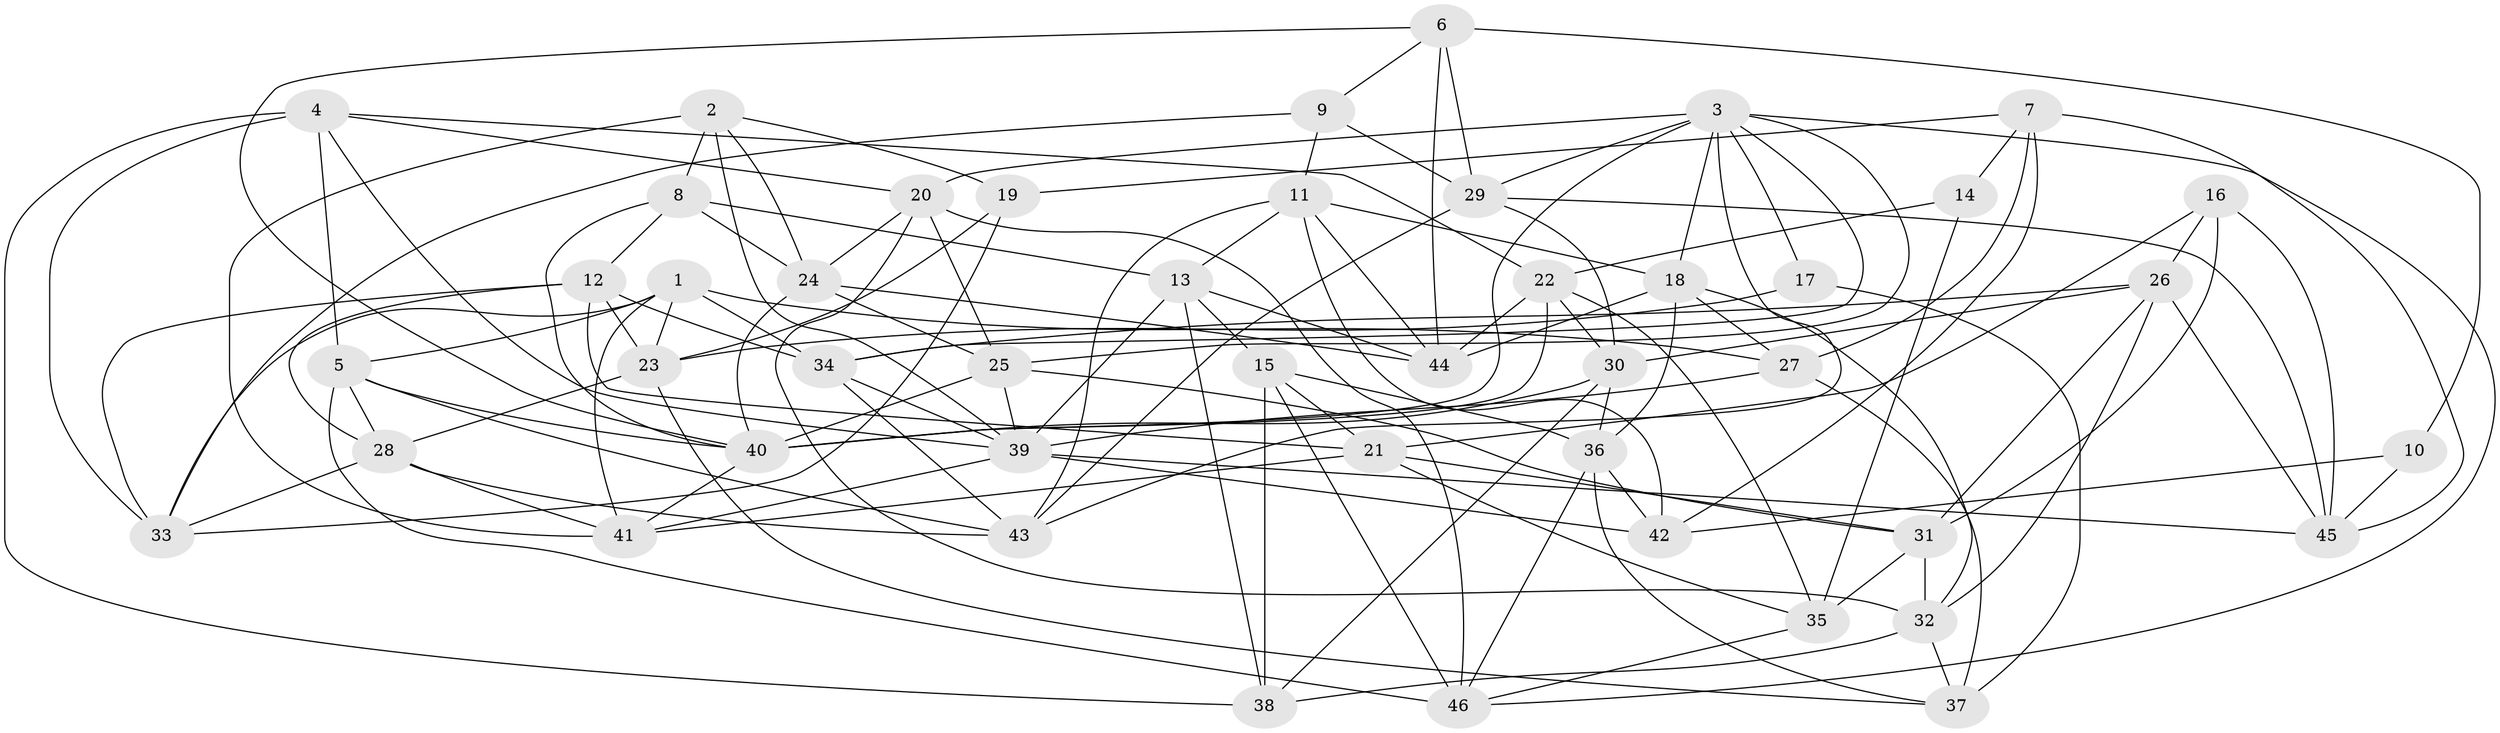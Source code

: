 // original degree distribution, {4: 1.0}
// Generated by graph-tools (version 1.1) at 2025/26/03/09/25 03:26:57]
// undirected, 46 vertices, 130 edges
graph export_dot {
graph [start="1"]
  node [color=gray90,style=filled];
  1;
  2;
  3;
  4;
  5;
  6;
  7;
  8;
  9;
  10;
  11;
  12;
  13;
  14;
  15;
  16;
  17;
  18;
  19;
  20;
  21;
  22;
  23;
  24;
  25;
  26;
  27;
  28;
  29;
  30;
  31;
  32;
  33;
  34;
  35;
  36;
  37;
  38;
  39;
  40;
  41;
  42;
  43;
  44;
  45;
  46;
  1 -- 5 [weight=1.0];
  1 -- 23 [weight=1.0];
  1 -- 27 [weight=1.0];
  1 -- 33 [weight=1.0];
  1 -- 34 [weight=1.0];
  1 -- 41 [weight=1.0];
  2 -- 8 [weight=2.0];
  2 -- 19 [weight=1.0];
  2 -- 24 [weight=1.0];
  2 -- 39 [weight=1.0];
  2 -- 41 [weight=1.0];
  3 -- 17 [weight=1.0];
  3 -- 18 [weight=1.0];
  3 -- 20 [weight=1.0];
  3 -- 25 [weight=1.0];
  3 -- 29 [weight=1.0];
  3 -- 34 [weight=1.0];
  3 -- 40 [weight=2.0];
  3 -- 43 [weight=1.0];
  3 -- 46 [weight=1.0];
  4 -- 5 [weight=1.0];
  4 -- 20 [weight=1.0];
  4 -- 22 [weight=1.0];
  4 -- 33 [weight=1.0];
  4 -- 38 [weight=1.0];
  4 -- 39 [weight=1.0];
  5 -- 28 [weight=1.0];
  5 -- 40 [weight=1.0];
  5 -- 43 [weight=1.0];
  5 -- 46 [weight=1.0];
  6 -- 9 [weight=1.0];
  6 -- 10 [weight=2.0];
  6 -- 29 [weight=1.0];
  6 -- 40 [weight=1.0];
  6 -- 44 [weight=1.0];
  7 -- 14 [weight=1.0];
  7 -- 19 [weight=1.0];
  7 -- 27 [weight=2.0];
  7 -- 42 [weight=1.0];
  7 -- 45 [weight=1.0];
  8 -- 12 [weight=1.0];
  8 -- 13 [weight=1.0];
  8 -- 24 [weight=1.0];
  8 -- 40 [weight=1.0];
  9 -- 11 [weight=1.0];
  9 -- 29 [weight=1.0];
  9 -- 33 [weight=1.0];
  10 -- 42 [weight=1.0];
  10 -- 45 [weight=1.0];
  11 -- 13 [weight=1.0];
  11 -- 18 [weight=1.0];
  11 -- 42 [weight=1.0];
  11 -- 43 [weight=1.0];
  11 -- 44 [weight=1.0];
  12 -- 21 [weight=1.0];
  12 -- 23 [weight=1.0];
  12 -- 28 [weight=1.0];
  12 -- 33 [weight=1.0];
  12 -- 34 [weight=1.0];
  13 -- 15 [weight=1.0];
  13 -- 38 [weight=1.0];
  13 -- 39 [weight=1.0];
  13 -- 44 [weight=1.0];
  14 -- 22 [weight=1.0];
  14 -- 35 [weight=2.0];
  15 -- 21 [weight=1.0];
  15 -- 36 [weight=1.0];
  15 -- 38 [weight=2.0];
  15 -- 46 [weight=1.0];
  16 -- 21 [weight=1.0];
  16 -- 26 [weight=1.0];
  16 -- 31 [weight=1.0];
  16 -- 45 [weight=1.0];
  17 -- 23 [weight=1.0];
  17 -- 37 [weight=2.0];
  18 -- 27 [weight=1.0];
  18 -- 32 [weight=1.0];
  18 -- 36 [weight=1.0];
  18 -- 44 [weight=1.0];
  19 -- 23 [weight=1.0];
  19 -- 33 [weight=1.0];
  20 -- 24 [weight=1.0];
  20 -- 25 [weight=1.0];
  20 -- 32 [weight=1.0];
  20 -- 46 [weight=1.0];
  21 -- 31 [weight=1.0];
  21 -- 35 [weight=1.0];
  21 -- 41 [weight=1.0];
  22 -- 30 [weight=1.0];
  22 -- 35 [weight=1.0];
  22 -- 40 [weight=1.0];
  22 -- 44 [weight=1.0];
  23 -- 28 [weight=1.0];
  23 -- 37 [weight=1.0];
  24 -- 25 [weight=1.0];
  24 -- 40 [weight=1.0];
  24 -- 44 [weight=1.0];
  25 -- 31 [weight=1.0];
  25 -- 39 [weight=1.0];
  25 -- 40 [weight=1.0];
  26 -- 30 [weight=1.0];
  26 -- 31 [weight=1.0];
  26 -- 32 [weight=1.0];
  26 -- 34 [weight=1.0];
  26 -- 45 [weight=1.0];
  27 -- 37 [weight=1.0];
  27 -- 39 [weight=1.0];
  28 -- 33 [weight=1.0];
  28 -- 41 [weight=1.0];
  28 -- 43 [weight=1.0];
  29 -- 30 [weight=1.0];
  29 -- 43 [weight=1.0];
  29 -- 45 [weight=1.0];
  30 -- 36 [weight=1.0];
  30 -- 38 [weight=1.0];
  30 -- 40 [weight=1.0];
  31 -- 32 [weight=1.0];
  31 -- 35 [weight=1.0];
  32 -- 37 [weight=1.0];
  32 -- 38 [weight=1.0];
  34 -- 39 [weight=1.0];
  34 -- 43 [weight=1.0];
  35 -- 46 [weight=1.0];
  36 -- 37 [weight=1.0];
  36 -- 42 [weight=1.0];
  36 -- 46 [weight=1.0];
  39 -- 41 [weight=1.0];
  39 -- 42 [weight=2.0];
  39 -- 45 [weight=1.0];
  40 -- 41 [weight=1.0];
}
